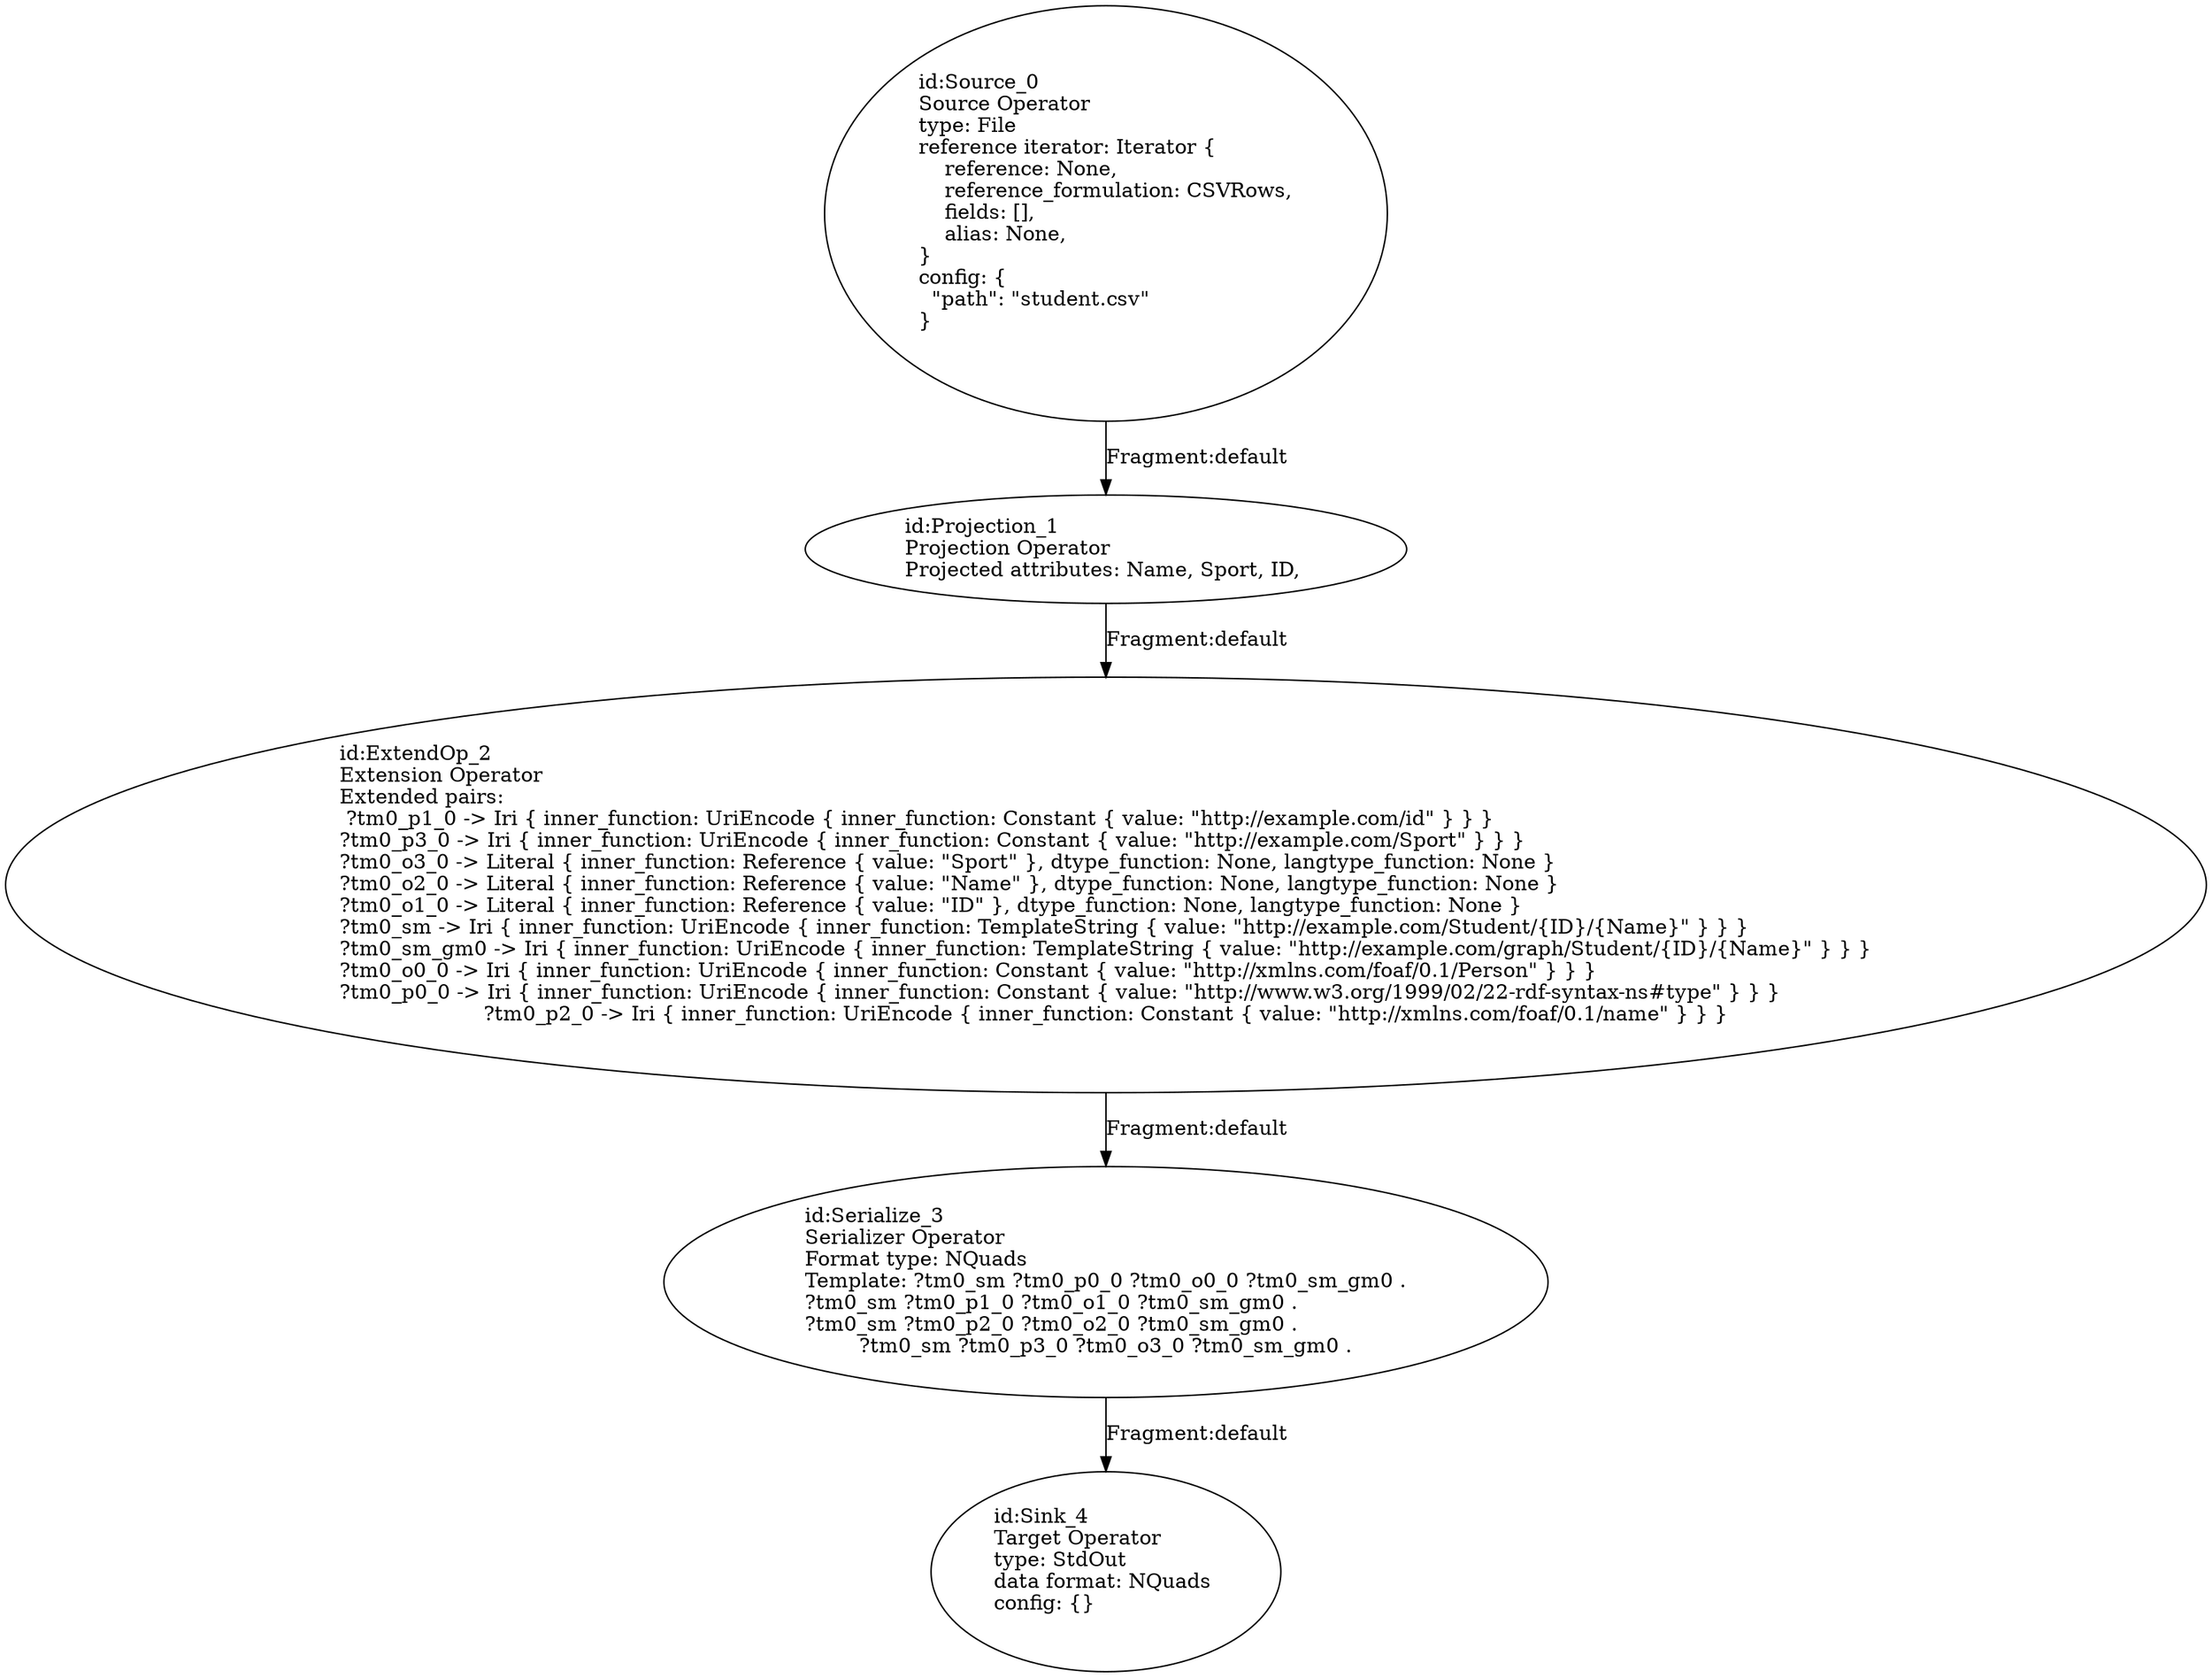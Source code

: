 digraph {
    0 [ label = "id:Source_0 \lSource Operator\ltype: File \lreference iterator: Iterator {\l    reference: None,\l    reference_formulation: CSVRows,\l    fields: [],\l    alias: None,\l} \lconfig: {\l  \"path\": \"student.csv\"\l}\l             " ]
    1 [ label = "id:Projection_1 \lProjection Operator\lProjected attributes: Name, Sport, ID, " ]
    2 [ label = "id:ExtendOp_2 \lExtension Operator\lExtended pairs: \l ?tm0_p1_0 -> Iri { inner_function: UriEncode { inner_function: Constant { value: \"http://example.com/id\" } } }\l?tm0_p3_0 -> Iri { inner_function: UriEncode { inner_function: Constant { value: \"http://example.com/Sport\" } } }\l?tm0_o3_0 -> Literal { inner_function: Reference { value: \"Sport\" }, dtype_function: None, langtype_function: None }\l?tm0_o2_0 -> Literal { inner_function: Reference { value: \"Name\" }, dtype_function: None, langtype_function: None }\l?tm0_o1_0 -> Literal { inner_function: Reference { value: \"ID\" }, dtype_function: None, langtype_function: None }\l?tm0_sm -> Iri { inner_function: UriEncode { inner_function: TemplateString { value: \"http://example.com/Student/{ID}/{Name}\" } } }\l?tm0_sm_gm0 -> Iri { inner_function: UriEncode { inner_function: TemplateString { value: \"http://example.com/graph/Student/{ID}/{Name}\" } } }\l?tm0_o0_0 -> Iri { inner_function: UriEncode { inner_function: Constant { value: \"http://xmlns.com/foaf/0.1/Person\" } } }\l?tm0_p0_0 -> Iri { inner_function: UriEncode { inner_function: Constant { value: \"http://www.w3.org/1999/02/22-rdf-syntax-ns#type\" } } }\l?tm0_p2_0 -> Iri { inner_function: UriEncode { inner_function: Constant { value: \"http://xmlns.com/foaf/0.1/name\" } } }" ]
    3 [ label = "id:Serialize_3 \lSerializer Operator\lFormat type: NQuads\lTemplate: ?tm0_sm ?tm0_p0_0 ?tm0_o0_0 ?tm0_sm_gm0 .\l?tm0_sm ?tm0_p1_0 ?tm0_o1_0 ?tm0_sm_gm0 .\l?tm0_sm ?tm0_p2_0 ?tm0_o2_0 ?tm0_sm_gm0 .\l?tm0_sm ?tm0_p3_0 ?tm0_o3_0 ?tm0_sm_gm0 ." ]
    4 [ label = "id:Sink_4 \lTarget Operator\ltype: StdOut \ldata format: NQuads \lconfig: {}\l             " ]
    0 -> 1 [ label = "Fragment:default" ]
    1 -> 2 [ label = "Fragment:default" ]
    2 -> 3 [ label = "Fragment:default" ]
    3 -> 4 [ label = "Fragment:default" ]
}
